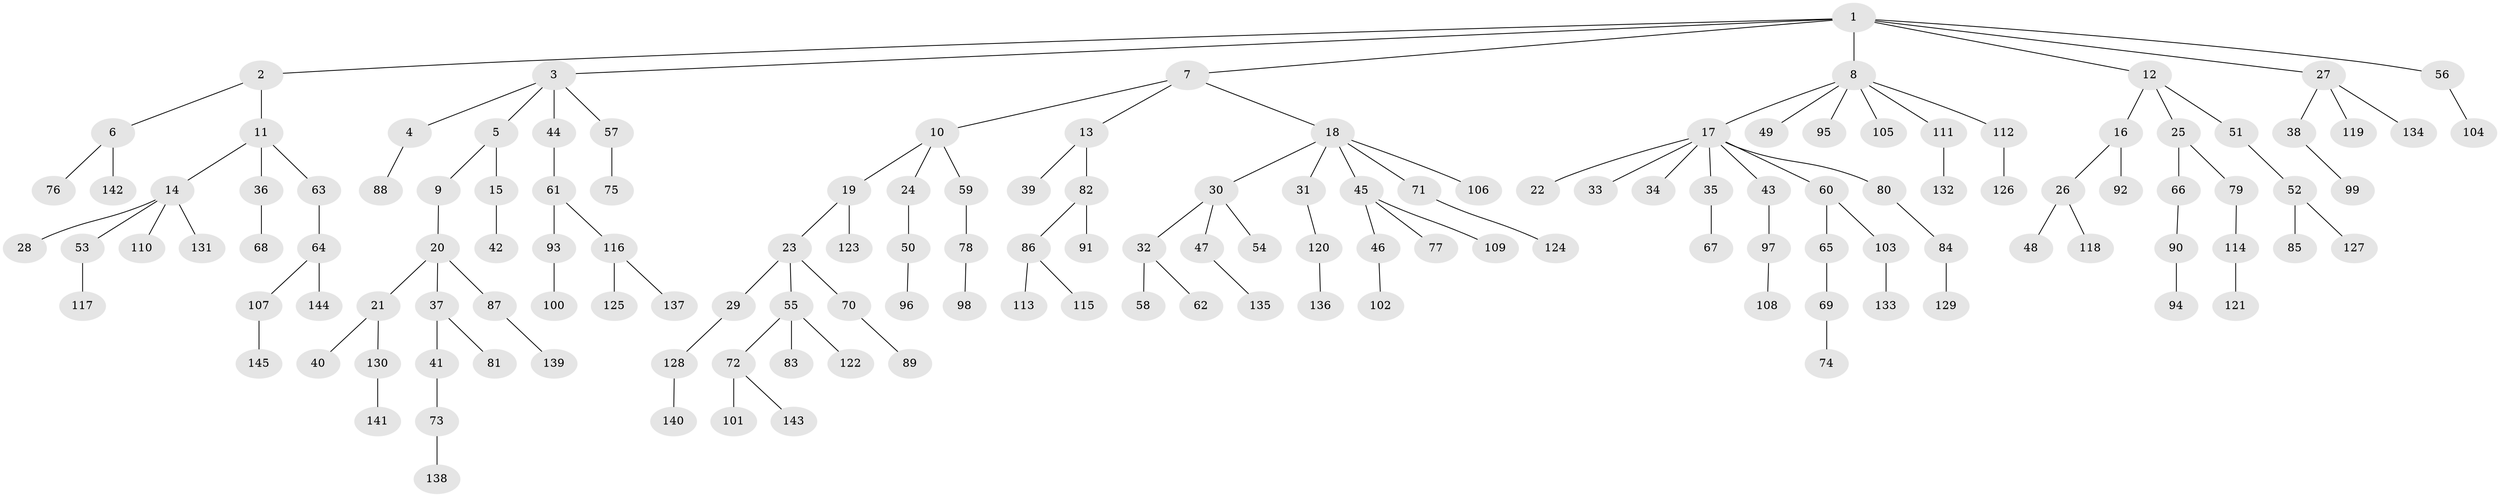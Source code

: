 // coarse degree distribution, {9: 0.010638297872340425, 5: 0.05319148936170213, 1: 0.574468085106383, 3: 0.05319148936170213, 2: 0.22340425531914893, 6: 0.010638297872340425, 4: 0.05319148936170213, 7: 0.010638297872340425, 8: 0.010638297872340425}
// Generated by graph-tools (version 1.1) at 2025/42/03/06/25 10:42:06]
// undirected, 145 vertices, 144 edges
graph export_dot {
graph [start="1"]
  node [color=gray90,style=filled];
  1;
  2;
  3;
  4;
  5;
  6;
  7;
  8;
  9;
  10;
  11;
  12;
  13;
  14;
  15;
  16;
  17;
  18;
  19;
  20;
  21;
  22;
  23;
  24;
  25;
  26;
  27;
  28;
  29;
  30;
  31;
  32;
  33;
  34;
  35;
  36;
  37;
  38;
  39;
  40;
  41;
  42;
  43;
  44;
  45;
  46;
  47;
  48;
  49;
  50;
  51;
  52;
  53;
  54;
  55;
  56;
  57;
  58;
  59;
  60;
  61;
  62;
  63;
  64;
  65;
  66;
  67;
  68;
  69;
  70;
  71;
  72;
  73;
  74;
  75;
  76;
  77;
  78;
  79;
  80;
  81;
  82;
  83;
  84;
  85;
  86;
  87;
  88;
  89;
  90;
  91;
  92;
  93;
  94;
  95;
  96;
  97;
  98;
  99;
  100;
  101;
  102;
  103;
  104;
  105;
  106;
  107;
  108;
  109;
  110;
  111;
  112;
  113;
  114;
  115;
  116;
  117;
  118;
  119;
  120;
  121;
  122;
  123;
  124;
  125;
  126;
  127;
  128;
  129;
  130;
  131;
  132;
  133;
  134;
  135;
  136;
  137;
  138;
  139;
  140;
  141;
  142;
  143;
  144;
  145;
  1 -- 2;
  1 -- 3;
  1 -- 7;
  1 -- 8;
  1 -- 12;
  1 -- 27;
  1 -- 56;
  2 -- 6;
  2 -- 11;
  3 -- 4;
  3 -- 5;
  3 -- 44;
  3 -- 57;
  4 -- 88;
  5 -- 9;
  5 -- 15;
  6 -- 76;
  6 -- 142;
  7 -- 10;
  7 -- 13;
  7 -- 18;
  8 -- 17;
  8 -- 49;
  8 -- 95;
  8 -- 105;
  8 -- 111;
  8 -- 112;
  9 -- 20;
  10 -- 19;
  10 -- 24;
  10 -- 59;
  11 -- 14;
  11 -- 36;
  11 -- 63;
  12 -- 16;
  12 -- 25;
  12 -- 51;
  13 -- 39;
  13 -- 82;
  14 -- 28;
  14 -- 53;
  14 -- 110;
  14 -- 131;
  15 -- 42;
  16 -- 26;
  16 -- 92;
  17 -- 22;
  17 -- 33;
  17 -- 34;
  17 -- 35;
  17 -- 43;
  17 -- 60;
  17 -- 80;
  18 -- 30;
  18 -- 31;
  18 -- 45;
  18 -- 71;
  18 -- 106;
  19 -- 23;
  19 -- 123;
  20 -- 21;
  20 -- 37;
  20 -- 87;
  21 -- 40;
  21 -- 130;
  23 -- 29;
  23 -- 55;
  23 -- 70;
  24 -- 50;
  25 -- 66;
  25 -- 79;
  26 -- 48;
  26 -- 118;
  27 -- 38;
  27 -- 119;
  27 -- 134;
  29 -- 128;
  30 -- 32;
  30 -- 47;
  30 -- 54;
  31 -- 120;
  32 -- 58;
  32 -- 62;
  35 -- 67;
  36 -- 68;
  37 -- 41;
  37 -- 81;
  38 -- 99;
  41 -- 73;
  43 -- 97;
  44 -- 61;
  45 -- 46;
  45 -- 77;
  45 -- 109;
  46 -- 102;
  47 -- 135;
  50 -- 96;
  51 -- 52;
  52 -- 85;
  52 -- 127;
  53 -- 117;
  55 -- 72;
  55 -- 83;
  55 -- 122;
  56 -- 104;
  57 -- 75;
  59 -- 78;
  60 -- 65;
  60 -- 103;
  61 -- 93;
  61 -- 116;
  63 -- 64;
  64 -- 107;
  64 -- 144;
  65 -- 69;
  66 -- 90;
  69 -- 74;
  70 -- 89;
  71 -- 124;
  72 -- 101;
  72 -- 143;
  73 -- 138;
  78 -- 98;
  79 -- 114;
  80 -- 84;
  82 -- 86;
  82 -- 91;
  84 -- 129;
  86 -- 113;
  86 -- 115;
  87 -- 139;
  90 -- 94;
  93 -- 100;
  97 -- 108;
  103 -- 133;
  107 -- 145;
  111 -- 132;
  112 -- 126;
  114 -- 121;
  116 -- 125;
  116 -- 137;
  120 -- 136;
  128 -- 140;
  130 -- 141;
}
